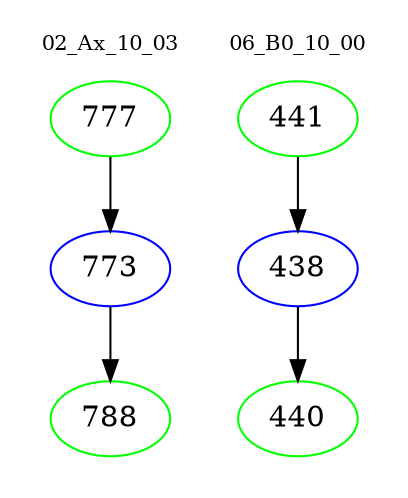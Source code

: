 digraph{
subgraph cluster_0 {
color = white
label = "02_Ax_10_03";
fontsize=10;
T0_777 [label="777", color="green"]
T0_777 -> T0_773 [color="black"]
T0_773 [label="773", color="blue"]
T0_773 -> T0_788 [color="black"]
T0_788 [label="788", color="green"]
}
subgraph cluster_1 {
color = white
label = "06_B0_10_00";
fontsize=10;
T1_441 [label="441", color="green"]
T1_441 -> T1_438 [color="black"]
T1_438 [label="438", color="blue"]
T1_438 -> T1_440 [color="black"]
T1_440 [label="440", color="green"]
}
}
